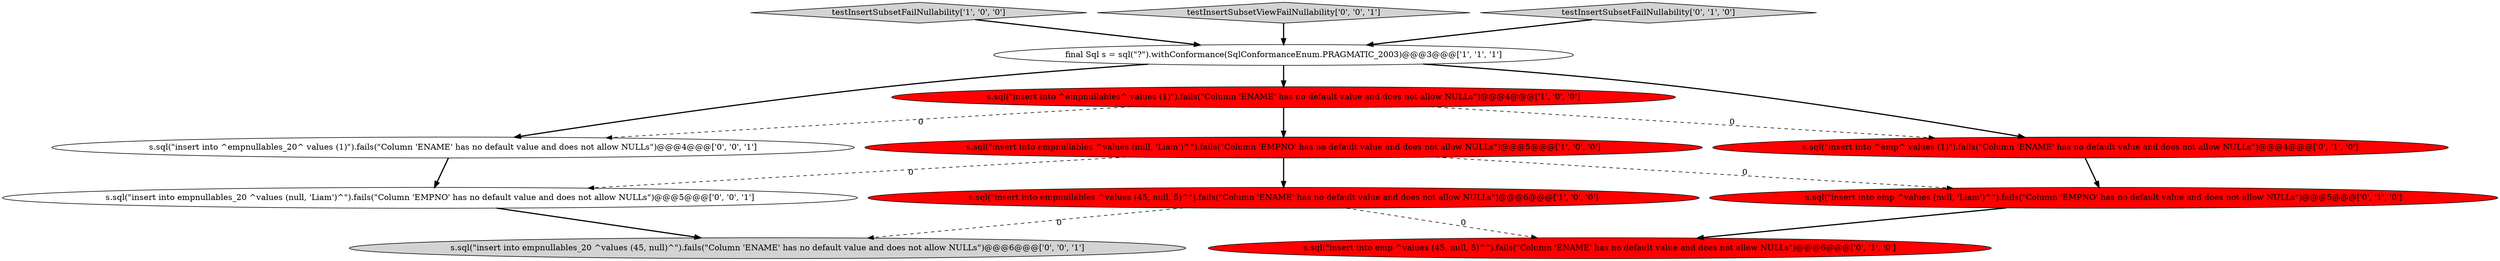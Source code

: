 digraph {
3 [style = filled, label = "s.sql(\"insert into empnullables ^values (45, null, 5)^\").fails(\"Column 'ENAME' has no default value and does not allow NULLs\")@@@6@@@['1', '0', '0']", fillcolor = red, shape = ellipse image = "AAA1AAABBB1BBB"];
1 [style = filled, label = "testInsertSubsetFailNullability['1', '0', '0']", fillcolor = lightgray, shape = diamond image = "AAA0AAABBB1BBB"];
9 [style = filled, label = "testInsertSubsetViewFailNullability['0', '0', '1']", fillcolor = lightgray, shape = diamond image = "AAA0AAABBB3BBB"];
4 [style = filled, label = "s.sql(\"insert into empnullables ^values (null, 'Liam')^\").fails(\"Column 'EMPNO' has no default value and does not allow NULLs\")@@@5@@@['1', '0', '0']", fillcolor = red, shape = ellipse image = "AAA1AAABBB1BBB"];
5 [style = filled, label = "s.sql(\"insert into emp ^values (45, null, 5)^\").fails(\"Column 'ENAME' has no default value and does not allow NULLs\")@@@6@@@['0', '1', '0']", fillcolor = red, shape = ellipse image = "AAA1AAABBB2BBB"];
6 [style = filled, label = "s.sql(\"insert into emp ^values (null, 'Liam')^\").fails(\"Column 'EMPNO' has no default value and does not allow NULLs\")@@@5@@@['0', '1', '0']", fillcolor = red, shape = ellipse image = "AAA1AAABBB2BBB"];
11 [style = filled, label = "s.sql(\"insert into empnullables_20 ^values (45, null)^\").fails(\"Column 'ENAME' has no default value and does not allow NULLs\")@@@6@@@['0', '0', '1']", fillcolor = lightgray, shape = ellipse image = "AAA0AAABBB3BBB"];
12 [style = filled, label = "s.sql(\"insert into ^empnullables_20^ values (1)\").fails(\"Column 'ENAME' has no default value and does not allow NULLs\")@@@4@@@['0', '0', '1']", fillcolor = white, shape = ellipse image = "AAA0AAABBB3BBB"];
2 [style = filled, label = "s.sql(\"insert into ^empnullables^ values (1)\").fails(\"Column 'ENAME' has no default value and does not allow NULLs\")@@@4@@@['1', '0', '0']", fillcolor = red, shape = ellipse image = "AAA1AAABBB1BBB"];
7 [style = filled, label = "s.sql(\"insert into ^emp^ values (1)\").fails(\"Column 'ENAME' has no default value and does not allow NULLs\")@@@4@@@['0', '1', '0']", fillcolor = red, shape = ellipse image = "AAA1AAABBB2BBB"];
0 [style = filled, label = "final Sql s = sql(\"?\").withConformance(SqlConformanceEnum.PRAGMATIC_2003)@@@3@@@['1', '1', '1']", fillcolor = white, shape = ellipse image = "AAA0AAABBB1BBB"];
10 [style = filled, label = "s.sql(\"insert into empnullables_20 ^values (null, 'Liam')^\").fails(\"Column 'EMPNO' has no default value and does not allow NULLs\")@@@5@@@['0', '0', '1']", fillcolor = white, shape = ellipse image = "AAA0AAABBB3BBB"];
8 [style = filled, label = "testInsertSubsetFailNullability['0', '1', '0']", fillcolor = lightgray, shape = diamond image = "AAA0AAABBB2BBB"];
8->0 [style = bold, label=""];
3->5 [style = dashed, label="0"];
4->3 [style = bold, label=""];
6->5 [style = bold, label=""];
2->12 [style = dashed, label="0"];
12->10 [style = bold, label=""];
1->0 [style = bold, label=""];
0->12 [style = bold, label=""];
9->0 [style = bold, label=""];
4->10 [style = dashed, label="0"];
2->7 [style = dashed, label="0"];
4->6 [style = dashed, label="0"];
2->4 [style = bold, label=""];
3->11 [style = dashed, label="0"];
7->6 [style = bold, label=""];
0->2 [style = bold, label=""];
0->7 [style = bold, label=""];
10->11 [style = bold, label=""];
}
